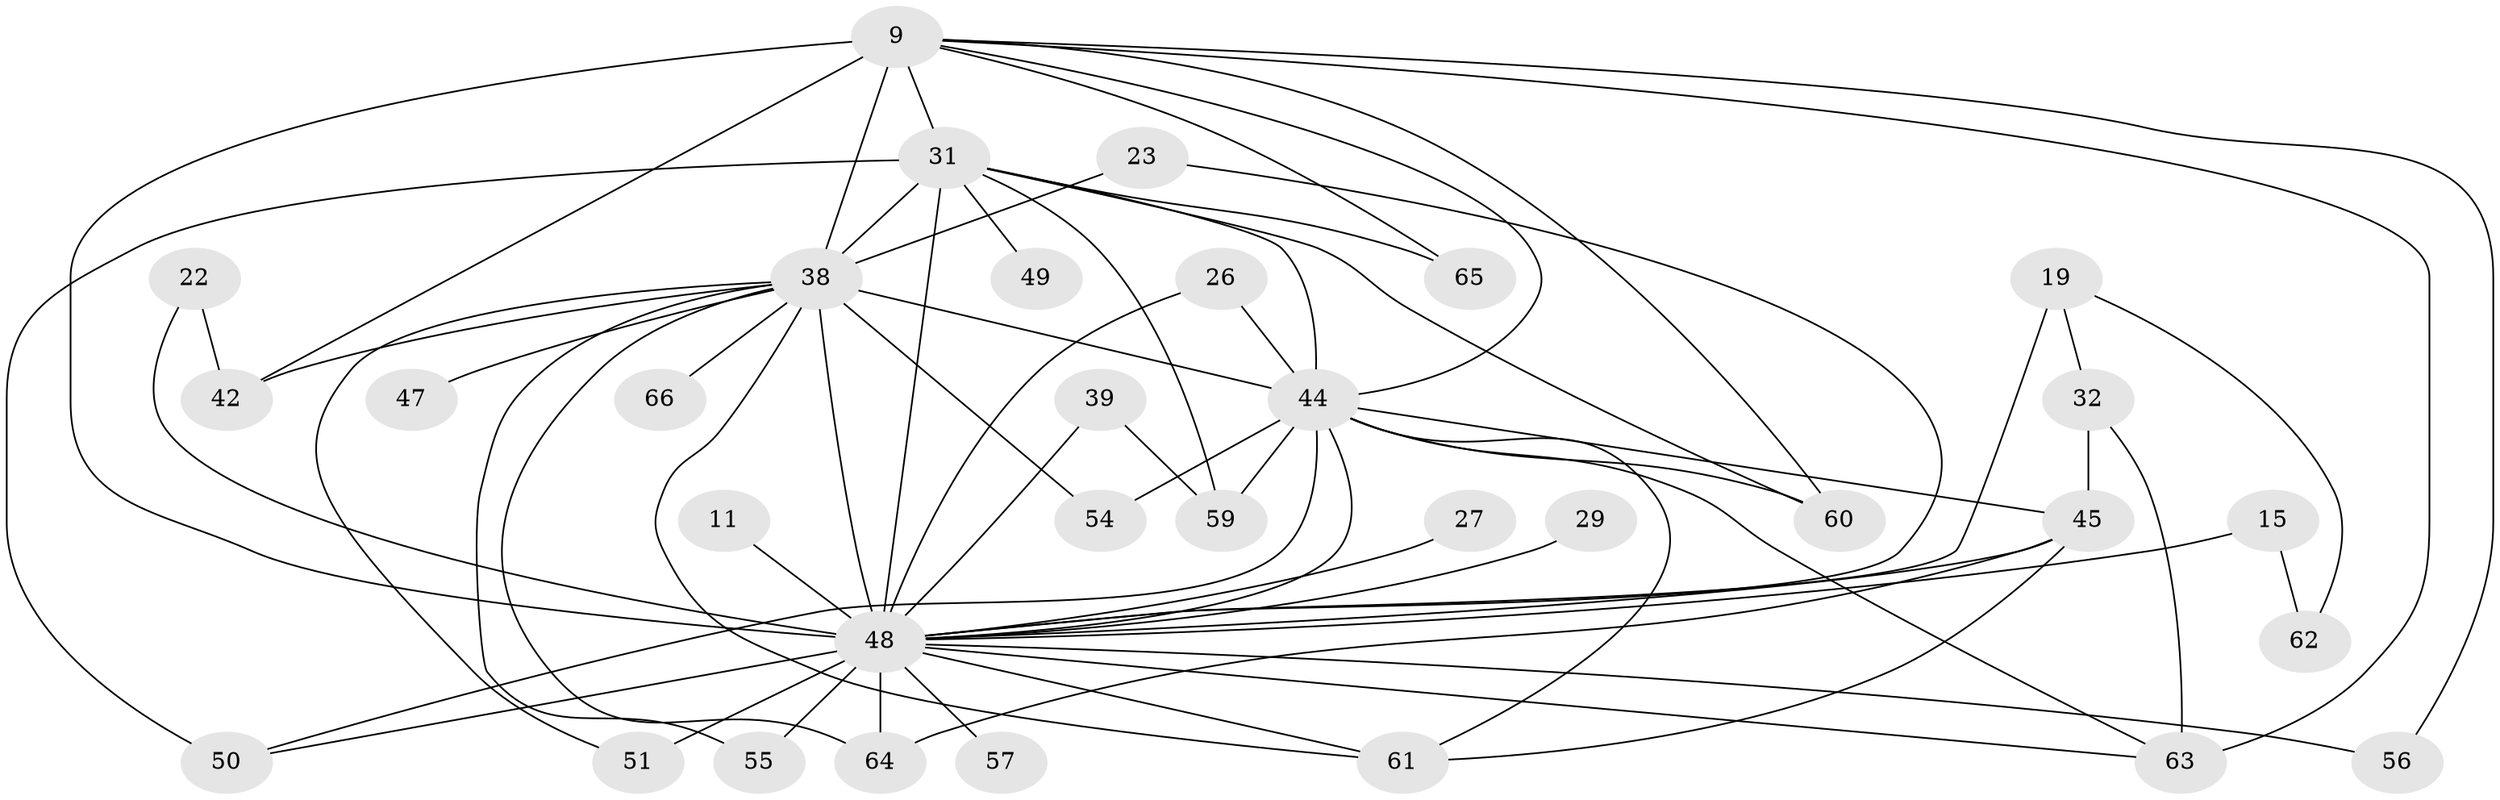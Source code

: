 // original degree distribution, {23: 0.015151515151515152, 12: 0.030303030303030304, 15: 0.030303030303030304, 21: 0.015151515151515152, 18: 0.015151515151515152, 16: 0.030303030303030304, 19: 0.015151515151515152, 2: 0.5, 4: 0.10606060606060606, 3: 0.22727272727272727, 8: 0.015151515151515152}
// Generated by graph-tools (version 1.1) at 2025/45/03/09/25 04:45:05]
// undirected, 33 vertices, 64 edges
graph export_dot {
graph [start="1"]
  node [color=gray90,style=filled];
  9 [super="+2"];
  11;
  15;
  19;
  22;
  23;
  26;
  27;
  29;
  31 [super="+16"];
  32;
  38 [super="+34+8"];
  39;
  42 [super="+13"];
  44 [super="+36+1"];
  45 [super="+35"];
  47;
  48 [super="+37+10"];
  49;
  50 [super="+18+41"];
  51 [super="+14"];
  54 [super="+43"];
  55;
  56;
  57;
  59 [super="+12"];
  60 [super="+30"];
  61 [super="+21+58"];
  62;
  63 [super="+46"];
  64 [super="+28+52"];
  65;
  66;
  9 -- 60;
  9 -- 65;
  9 -- 56;
  9 -- 63 [weight=2];
  9 -- 42;
  9 -- 31 [weight=4];
  9 -- 38 [weight=4];
  9 -- 44 [weight=2];
  9 -- 48 [weight=6];
  11 -- 48 [weight=2];
  15 -- 62;
  15 -- 48 [weight=2];
  19 -- 32;
  19 -- 62;
  19 -- 48 [weight=2];
  22 -- 42;
  22 -- 48;
  23 -- 38;
  23 -- 48;
  26 -- 44;
  26 -- 48;
  27 -- 48 [weight=2];
  29 -- 48 [weight=2];
  31 -- 65;
  31 -- 48 [weight=9];
  31 -- 49;
  31 -- 50 [weight=2];
  31 -- 59;
  31 -- 38 [weight=5];
  31 -- 60;
  31 -- 44 [weight=2];
  32 -- 45;
  32 -- 63;
  38 -- 54;
  38 -- 47 [weight=2];
  38 -- 66 [weight=2];
  38 -- 42 [weight=2];
  38 -- 44 [weight=3];
  38 -- 51;
  38 -- 55;
  38 -- 61 [weight=2];
  38 -- 64;
  38 -- 48 [weight=9];
  39 -- 59;
  39 -- 48;
  44 -- 45 [weight=3];
  44 -- 50;
  44 -- 63;
  44 -- 54 [weight=2];
  44 -- 59 [weight=2];
  44 -- 60;
  44 -- 61 [weight=2];
  44 -- 48 [weight=4];
  45 -- 64 [weight=2];
  45 -- 48;
  45 -- 61;
  48 -- 64;
  48 -- 50;
  48 -- 51 [weight=2];
  48 -- 55;
  48 -- 56;
  48 -- 57 [weight=2];
  48 -- 63;
  48 -- 61;
}
